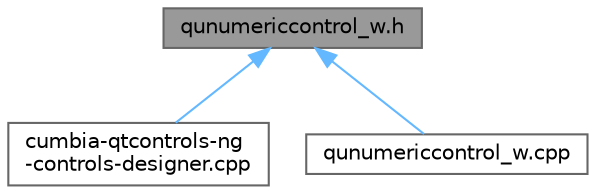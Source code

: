digraph "qunumericcontrol_w.h"
{
 // LATEX_PDF_SIZE
  bgcolor="transparent";
  edge [fontname=Helvetica,fontsize=10,labelfontname=Helvetica,labelfontsize=10];
  node [fontname=Helvetica,fontsize=10,shape=box,height=0.2,width=0.4];
  Node1 [label="qunumericcontrol_w.h",height=0.2,width=0.4,color="gray40", fillcolor="grey60", style="filled", fontcolor="black",tooltip=" "];
  Node1 -> Node2 [dir="back",color="steelblue1",style="solid"];
  Node2 [label="cumbia-qtcontrols-ng\l-controls-designer.cpp",height=0.2,width=0.4,color="grey40", fillcolor="white", style="filled",URL="$cumbia-qtcontrols-ng-controls-designer_8cpp.html",tooltip=" "];
  Node1 -> Node3 [dir="back",color="steelblue1",style="solid"];
  Node3 [label="qunumericcontrol_w.cpp",height=0.2,width=0.4,color="grey40", fillcolor="white", style="filled",URL="$qunumericcontrol__w_8cpp.html",tooltip=" "];
}
